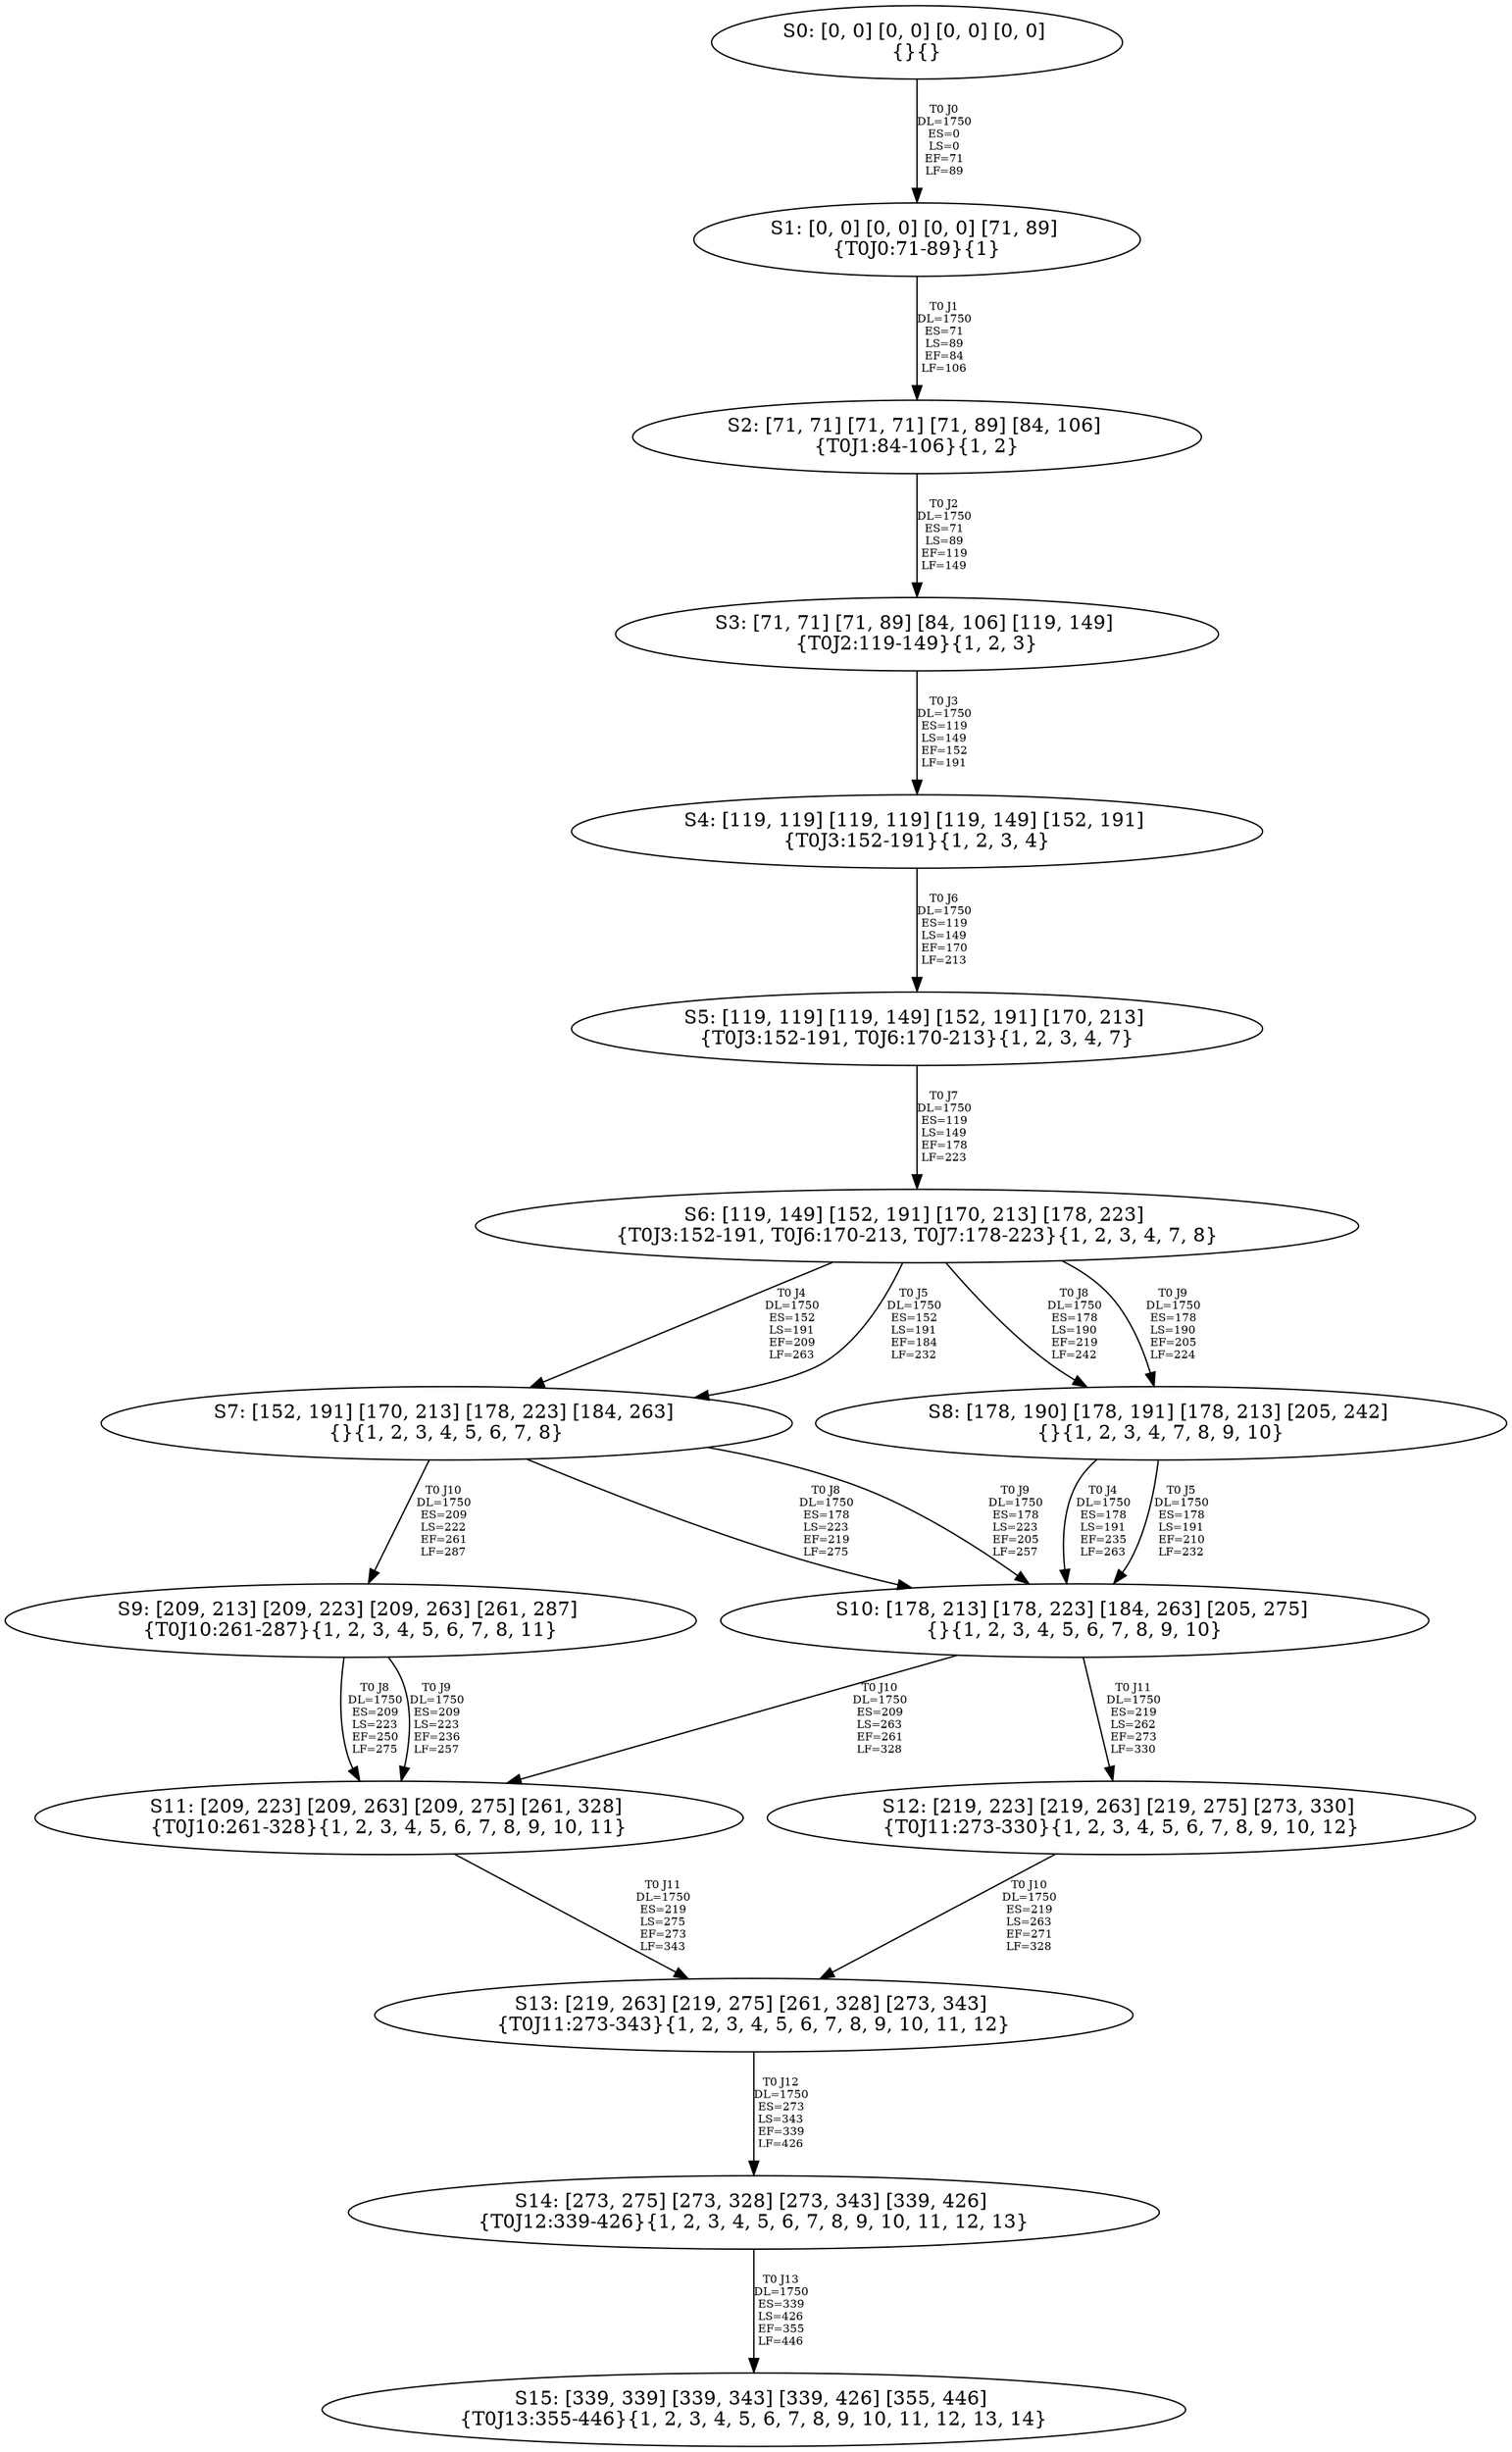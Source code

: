 digraph {
	S0[label="S0: [0, 0] [0, 0] [0, 0] [0, 0] \n{}{}"];
	S1[label="S1: [0, 0] [0, 0] [0, 0] [71, 89] \n{T0J0:71-89}{1}"];
	S2[label="S2: [71, 71] [71, 71] [71, 89] [84, 106] \n{T0J1:84-106}{1, 2}"];
	S3[label="S3: [71, 71] [71, 89] [84, 106] [119, 149] \n{T0J2:119-149}{1, 2, 3}"];
	S4[label="S4: [119, 119] [119, 119] [119, 149] [152, 191] \n{T0J3:152-191}{1, 2, 3, 4}"];
	S5[label="S5: [119, 119] [119, 149] [152, 191] [170, 213] \n{T0J3:152-191, T0J6:170-213}{1, 2, 3, 4, 7}"];
	S6[label="S6: [119, 149] [152, 191] [170, 213] [178, 223] \n{T0J3:152-191, T0J6:170-213, T0J7:178-223}{1, 2, 3, 4, 7, 8}"];
	S7[label="S7: [152, 191] [170, 213] [178, 223] [184, 263] \n{}{1, 2, 3, 4, 5, 6, 7, 8}"];
	S8[label="S8: [178, 190] [178, 191] [178, 213] [205, 242] \n{}{1, 2, 3, 4, 7, 8, 9, 10}"];
	S9[label="S9: [209, 213] [209, 223] [209, 263] [261, 287] \n{T0J10:261-287}{1, 2, 3, 4, 5, 6, 7, 8, 11}"];
	S10[label="S10: [178, 213] [178, 223] [184, 263] [205, 275] \n{}{1, 2, 3, 4, 5, 6, 7, 8, 9, 10}"];
	S11[label="S11: [209, 223] [209, 263] [209, 275] [261, 328] \n{T0J10:261-328}{1, 2, 3, 4, 5, 6, 7, 8, 9, 10, 11}"];
	S12[label="S12: [219, 223] [219, 263] [219, 275] [273, 330] \n{T0J11:273-330}{1, 2, 3, 4, 5, 6, 7, 8, 9, 10, 12}"];
	S13[label="S13: [219, 263] [219, 275] [261, 328] [273, 343] \n{T0J11:273-343}{1, 2, 3, 4, 5, 6, 7, 8, 9, 10, 11, 12}"];
	S14[label="S14: [273, 275] [273, 328] [273, 343] [339, 426] \n{T0J12:339-426}{1, 2, 3, 4, 5, 6, 7, 8, 9, 10, 11, 12, 13}"];
	S15[label="S15: [339, 339] [339, 343] [339, 426] [355, 446] \n{T0J13:355-446}{1, 2, 3, 4, 5, 6, 7, 8, 9, 10, 11, 12, 13, 14}"];
	S0 -> S1[label="T0 J0\nDL=1750\nES=0\nLS=0\nEF=71\nLF=89",fontsize=8];
	S1 -> S2[label="T0 J1\nDL=1750\nES=71\nLS=89\nEF=84\nLF=106",fontsize=8];
	S2 -> S3[label="T0 J2\nDL=1750\nES=71\nLS=89\nEF=119\nLF=149",fontsize=8];
	S3 -> S4[label="T0 J3\nDL=1750\nES=119\nLS=149\nEF=152\nLF=191",fontsize=8];
	S4 -> S5[label="T0 J6\nDL=1750\nES=119\nLS=149\nEF=170\nLF=213",fontsize=8];
	S5 -> S6[label="T0 J7\nDL=1750\nES=119\nLS=149\nEF=178\nLF=223",fontsize=8];
	S6 -> S7[label="T0 J4\nDL=1750\nES=152\nLS=191\nEF=209\nLF=263",fontsize=8];
	S6 -> S7[label="T0 J5\nDL=1750\nES=152\nLS=191\nEF=184\nLF=232",fontsize=8];
	S6 -> S8[label="T0 J8\nDL=1750\nES=178\nLS=190\nEF=219\nLF=242",fontsize=8];
	S6 -> S8[label="T0 J9\nDL=1750\nES=178\nLS=190\nEF=205\nLF=224",fontsize=8];
	S7 -> S10[label="T0 J8\nDL=1750\nES=178\nLS=223\nEF=219\nLF=275",fontsize=8];
	S7 -> S10[label="T0 J9\nDL=1750\nES=178\nLS=223\nEF=205\nLF=257",fontsize=8];
	S7 -> S9[label="T0 J10\nDL=1750\nES=209\nLS=222\nEF=261\nLF=287",fontsize=8];
	S8 -> S10[label="T0 J4\nDL=1750\nES=178\nLS=191\nEF=235\nLF=263",fontsize=8];
	S8 -> S10[label="T0 J5\nDL=1750\nES=178\nLS=191\nEF=210\nLF=232",fontsize=8];
	S9 -> S11[label="T0 J8\nDL=1750\nES=209\nLS=223\nEF=250\nLF=275",fontsize=8];
	S9 -> S11[label="T0 J9\nDL=1750\nES=209\nLS=223\nEF=236\nLF=257",fontsize=8];
	S10 -> S11[label="T0 J10\nDL=1750\nES=209\nLS=263\nEF=261\nLF=328",fontsize=8];
	S10 -> S12[label="T0 J11\nDL=1750\nES=219\nLS=262\nEF=273\nLF=330",fontsize=8];
	S11 -> S13[label="T0 J11\nDL=1750\nES=219\nLS=275\nEF=273\nLF=343",fontsize=8];
	S12 -> S13[label="T0 J10\nDL=1750\nES=219\nLS=263\nEF=271\nLF=328",fontsize=8];
	S13 -> S14[label="T0 J12\nDL=1750\nES=273\nLS=343\nEF=339\nLF=426",fontsize=8];
	S14 -> S15[label="T0 J13\nDL=1750\nES=339\nLS=426\nEF=355\nLF=446",fontsize=8];
}
